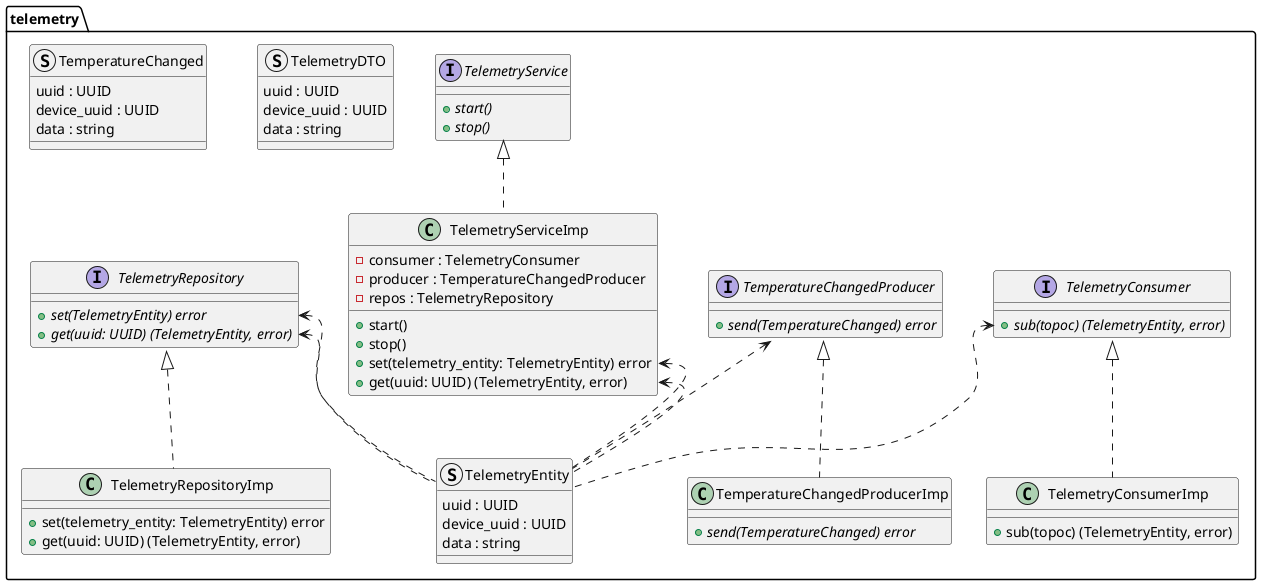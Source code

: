 @startuml

package "telemetry" {
    interface TelemetryConsumer {
      + {abstract}  sub(topoc) (TelemetryEntity, error)
    }
    
    class TelemetryConsumerImp implements TelemetryConsumer {
      + sub(topoc) (TelemetryEntity, error)
    }
    
    interface TemperatureСhangedProducer {
      + {abstract}  send(TemperatureСhanged) error
    }

    class TemperatureСhangedProducerImp implements TemperatureСhangedProducer {
      + {abstract}  send(TemperatureСhanged) error
    }
    
    interface TelemetryRepository {
      + {abstract}  set(TelemetryEntity) error
      + {abstract}  get(uuid: UUID) (TelemetryEntity, error)
    }

    class TelemetryRepositoryImp implements TelemetryRepository {
        + set(telemetry_entity: TelemetryEntity) error
        + get(uuid: UUID) (TelemetryEntity, error)
    }

    interface TelemetryService {
        + {abstract} start()
        + {abstract} stop()
    }
    
    class TelemetryServiceImp implements TelemetryService {
        - consumer : TelemetryConsumer
        - producer : TemperatureСhangedProducer
        - repos : TelemetryRepository
        + start()
        + stop()
        + set(telemetry_entity: TelemetryEntity) error
        + get(uuid: UUID) (TelemetryEntity, error)
    }

    struct TelemetryEntity {
        uuid : UUID
        device_uuid : UUID
        data : string
    }

    struct TelemetryDTO {
        uuid : UUID
        device_uuid : UUID
        data : string
    }

    struct TemperatureСhanged {
        uuid : UUID
        device_uuid : UUID
        data : string
    }
    
    TelemetryServiceImp::set <.. TelemetryEntity
    TelemetryServiceImp::get <.. TelemetryEntity
    TelemetryRepository::set <.. TelemetryEntity
    TelemetryRepository::get <.. TelemetryEntity
    TelemetryConsumer::sub <.. TelemetryEntity
    TemperatureСhangedProducer::Send <.. TelemetryEntity
}

@enduml